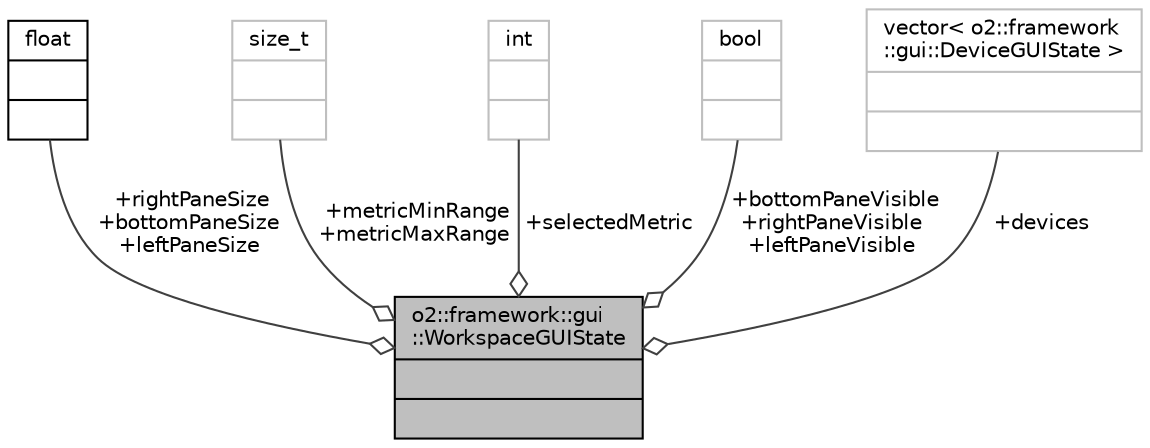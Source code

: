 digraph "o2::framework::gui::WorkspaceGUIState"
{
 // INTERACTIVE_SVG=YES
  bgcolor="transparent";
  edge [fontname="Helvetica",fontsize="10",labelfontname="Helvetica",labelfontsize="10"];
  node [fontname="Helvetica",fontsize="10",shape=record];
  Node1 [label="{o2::framework::gui\l::WorkspaceGUIState\n||}",height=0.2,width=0.4,color="black", fillcolor="grey75", style="filled", fontcolor="black"];
  Node2 -> Node1 [color="grey25",fontsize="10",style="solid",label=" +rightPaneSize\n+bottomPaneSize\n+leftPaneSize" ,arrowhead="odiamond",fontname="Helvetica"];
  Node2 [label="{float\n||}",height=0.2,width=0.4,color="black",URL="$d4/dc3/classfloat.html"];
  Node3 -> Node1 [color="grey25",fontsize="10",style="solid",label=" +metricMinRange\n+metricMaxRange" ,arrowhead="odiamond",fontname="Helvetica"];
  Node3 [label="{size_t\n||}",height=0.2,width=0.4,color="grey75"];
  Node4 -> Node1 [color="grey25",fontsize="10",style="solid",label=" +selectedMetric" ,arrowhead="odiamond",fontname="Helvetica"];
  Node4 [label="{int\n||}",height=0.2,width=0.4,color="grey75"];
  Node5 -> Node1 [color="grey25",fontsize="10",style="solid",label=" +bottomPaneVisible\n+rightPaneVisible\n+leftPaneVisible" ,arrowhead="odiamond",fontname="Helvetica"];
  Node5 [label="{bool\n||}",height=0.2,width=0.4,color="grey75"];
  Node6 -> Node1 [color="grey25",fontsize="10",style="solid",label=" +devices" ,arrowhead="odiamond",fontname="Helvetica"];
  Node6 [label="{vector\< o2::framework\l::gui::DeviceGUIState \>\n||}",height=0.2,width=0.4,color="grey75"];
}
